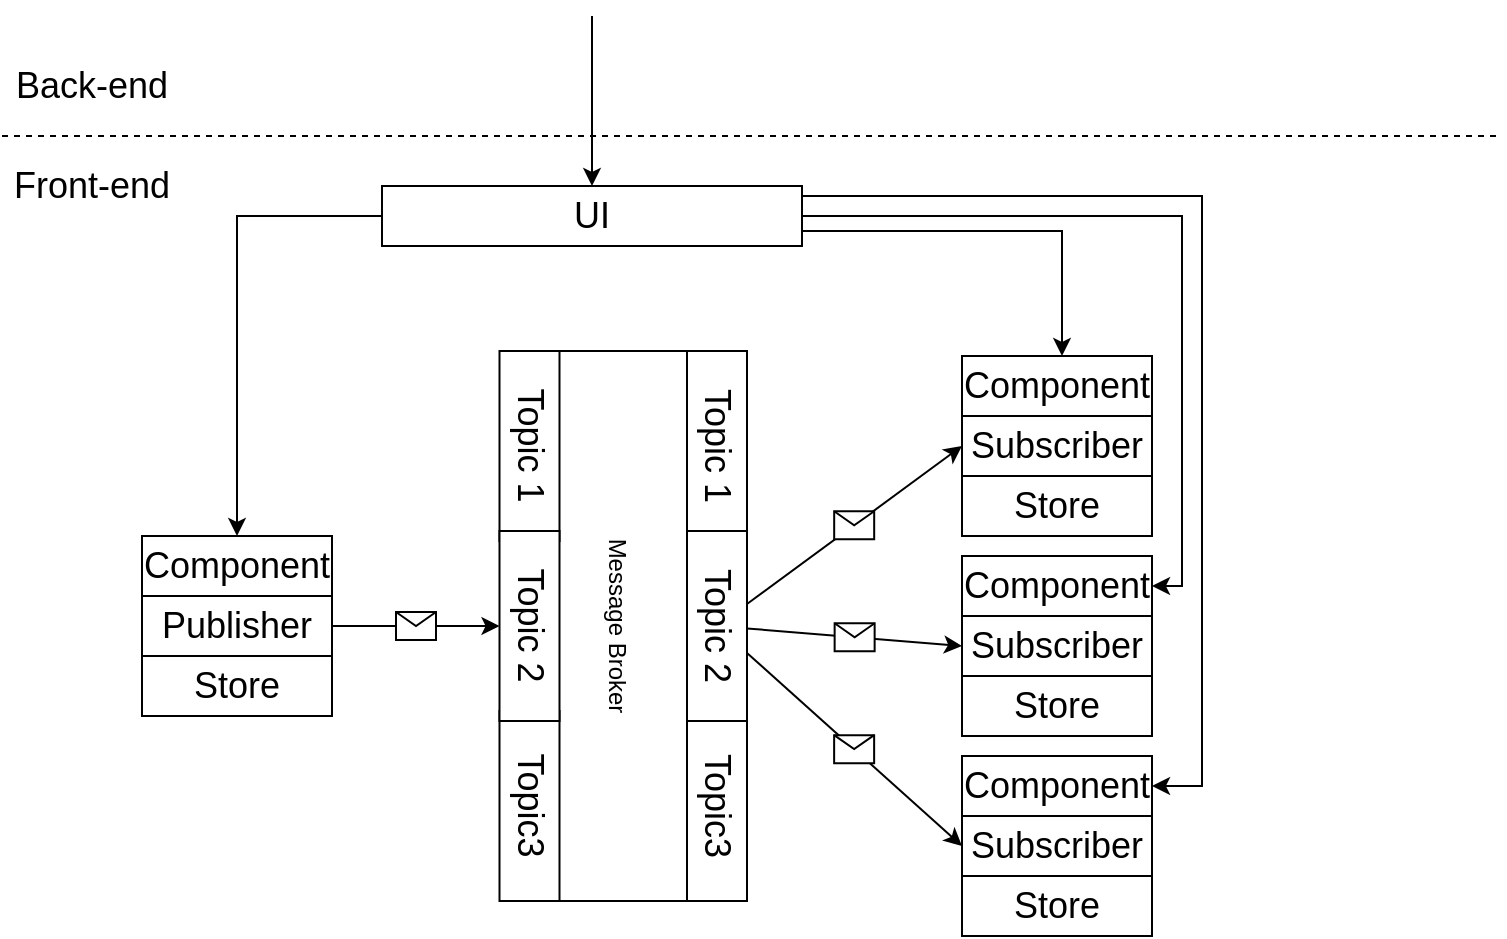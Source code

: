 <mxfile version="20.3.0" type="device"><diagram id="WWmHuTSvxTs2fTyWWiS5" name="Page-1"><mxGraphModel dx="1886" dy="1024" grid="1" gridSize="10" guides="1" tooltips="1" connect="1" arrows="1" fold="1" page="1" pageScale="1" pageWidth="850" pageHeight="1100" math="0" shadow="0"><root><mxCell id="0"/><mxCell id="1" parent="0"/><mxCell id="U5smv_vHdtkA6mjVoCkT-1" value="" style="endArrow=none;dashed=1;html=1;rounded=0;" parent="1" edge="1"><mxGeometry width="50" height="50" relative="1" as="geometry"><mxPoint x="60" y="250" as="sourcePoint"/><mxPoint x="810" y="250" as="targetPoint"/></mxGeometry></mxCell><mxCell id="U5smv_vHdtkA6mjVoCkT-2" value="Back-end" style="text;html=1;strokeColor=none;fillColor=none;align=center;verticalAlign=middle;whiteSpace=wrap;rounded=0;fontSize=18;" parent="1" vertex="1"><mxGeometry x="60" y="210" width="90" height="30" as="geometry"/></mxCell><mxCell id="U5smv_vHdtkA6mjVoCkT-4" value="" style="endArrow=classic;html=1;rounded=0;fontSize=18;" parent="1" target="U5smv_vHdtkA6mjVoCkT-6" edge="1"><mxGeometry width="50" height="50" relative="1" as="geometry"><mxPoint x="355" y="190" as="sourcePoint"/><mxPoint x="380" y="280" as="targetPoint"/></mxGeometry></mxCell><mxCell id="NDTT_XgojYarzYkNItdj-58" style="edgeStyle=orthogonalEdgeStyle;rounded=0;orthogonalLoop=1;jettySize=auto;html=1;" parent="1" source="U5smv_vHdtkA6mjVoCkT-6" target="NDTT_XgojYarzYkNItdj-62" edge="1"><mxGeometry relative="1" as="geometry"><mxPoint x="195" y="560" as="targetPoint"/><Array as="points"><mxPoint x="650" y="290"/><mxPoint x="650" y="475"/></Array></mxGeometry></mxCell><mxCell id="NDTT_XgojYarzYkNItdj-66" style="edgeStyle=orthogonalEdgeStyle;rounded=0;orthogonalLoop=1;jettySize=auto;html=1;" parent="1" source="U5smv_vHdtkA6mjVoCkT-6" target="NDTT_XgojYarzYkNItdj-65" edge="1"><mxGeometry relative="1" as="geometry"/></mxCell><mxCell id="NDTT_XgojYarzYkNItdj-74" style="edgeStyle=orthogonalEdgeStyle;rounded=0;orthogonalLoop=1;jettySize=auto;html=1;" parent="1" source="U5smv_vHdtkA6mjVoCkT-6" target="NDTT_XgojYarzYkNItdj-72" edge="1"><mxGeometry relative="1" as="geometry"><Array as="points"><mxPoint x="660" y="280"/><mxPoint x="660" y="575"/></Array></mxGeometry></mxCell><mxCell id="4NgispmV-xQ5pDrWMqpt-20" style="edgeStyle=orthogonalEdgeStyle;rounded=0;orthogonalLoop=1;jettySize=auto;html=1;exitX=1;exitY=0.75;exitDx=0;exitDy=0;" parent="1" source="U5smv_vHdtkA6mjVoCkT-6" target="NDTT_XgojYarzYkNItdj-69" edge="1"><mxGeometry relative="1" as="geometry"><Array as="points"><mxPoint x="590" y="298"/></Array></mxGeometry></mxCell><mxCell id="U5smv_vHdtkA6mjVoCkT-6" value="UI" style="rounded=0;whiteSpace=wrap;html=1;fontSize=18;" parent="1" vertex="1"><mxGeometry x="250" y="275" width="210" height="30" as="geometry"/></mxCell><mxCell id="U5smv_vHdtkA6mjVoCkT-9" value="Front-end" style="text;html=1;strokeColor=none;fillColor=none;align=center;verticalAlign=middle;whiteSpace=wrap;rounded=0;fontSize=18;" parent="1" vertex="1"><mxGeometry x="60" y="260" width="90" height="30" as="geometry"/></mxCell><mxCell id="NDTT_XgojYarzYkNItdj-26" value="Subscriber" style="rounded=0;whiteSpace=wrap;html=1;fontSize=18;" parent="1" vertex="1"><mxGeometry x="540" y="490" width="95" height="30" as="geometry"/></mxCell><mxCell id="NDTT_XgojYarzYkNItdj-61" value="Store" style="rounded=0;whiteSpace=wrap;html=1;fontSize=18;" parent="1" vertex="1"><mxGeometry x="540" y="520" width="95" height="30" as="geometry"/></mxCell><mxCell id="NDTT_XgojYarzYkNItdj-62" value="Component" style="rounded=0;whiteSpace=wrap;html=1;fontSize=18;" parent="1" vertex="1"><mxGeometry x="540" y="460" width="95" height="30" as="geometry"/></mxCell><mxCell id="NDTT_XgojYarzYkNItdj-63" value="Publisher" style="rounded=0;whiteSpace=wrap;html=1;fontSize=18;" parent="1" vertex="1"><mxGeometry x="130" y="480" width="95" height="30" as="geometry"/></mxCell><mxCell id="NDTT_XgojYarzYkNItdj-64" value="Store" style="rounded=0;whiteSpace=wrap;html=1;fontSize=18;" parent="1" vertex="1"><mxGeometry x="130" y="510" width="95" height="30" as="geometry"/></mxCell><mxCell id="NDTT_XgojYarzYkNItdj-65" value="Component" style="rounded=0;whiteSpace=wrap;html=1;fontSize=18;" parent="1" vertex="1"><mxGeometry x="130" y="450" width="95" height="30" as="geometry"/></mxCell><mxCell id="NDTT_XgojYarzYkNItdj-67" value="Subscriber" style="rounded=0;whiteSpace=wrap;html=1;fontSize=18;" parent="1" vertex="1"><mxGeometry x="540" y="390" width="95" height="30" as="geometry"/></mxCell><mxCell id="NDTT_XgojYarzYkNItdj-68" value="Store" style="rounded=0;whiteSpace=wrap;html=1;fontSize=18;" parent="1" vertex="1"><mxGeometry x="540" y="420" width="95" height="30" as="geometry"/></mxCell><mxCell id="NDTT_XgojYarzYkNItdj-69" value="Component" style="rounded=0;whiteSpace=wrap;html=1;fontSize=18;" parent="1" vertex="1"><mxGeometry x="540" y="360" width="95" height="30" as="geometry"/></mxCell><mxCell id="NDTT_XgojYarzYkNItdj-70" value="Subscriber" style="rounded=0;whiteSpace=wrap;html=1;fontSize=18;" parent="1" vertex="1"><mxGeometry x="540" y="590" width="95" height="30" as="geometry"/></mxCell><mxCell id="NDTT_XgojYarzYkNItdj-71" value="Store" style="rounded=0;whiteSpace=wrap;html=1;fontSize=18;" parent="1" vertex="1"><mxGeometry x="540" y="620" width="95" height="30" as="geometry"/></mxCell><mxCell id="NDTT_XgojYarzYkNItdj-72" value="Component" style="rounded=0;whiteSpace=wrap;html=1;fontSize=18;" parent="1" vertex="1"><mxGeometry x="540" y="560" width="95" height="30" as="geometry"/></mxCell><mxCell id="4NgispmV-xQ5pDrWMqpt-1" value="Message Broker" style="rounded=0;whiteSpace=wrap;html=1;direction=west;rotation=90;" parent="1" vertex="1"><mxGeometry x="230" y="458.75" width="275" height="72.5" as="geometry"/></mxCell><mxCell id="4NgispmV-xQ5pDrWMqpt-2" value="Topic 1" style="rounded=0;whiteSpace=wrap;html=1;fontSize=18;rotation=90;" parent="1" vertex="1"><mxGeometry x="276.25" y="390" width="95" height="30" as="geometry"/></mxCell><mxCell id="4NgispmV-xQ5pDrWMqpt-3" value="Topic3" style="rounded=0;whiteSpace=wrap;html=1;fontSize=18;rotation=90;" parent="1" vertex="1"><mxGeometry x="276.25" y="570" width="95" height="30" as="geometry"/></mxCell><mxCell id="4NgispmV-xQ5pDrWMqpt-4" value="Topic 2" style="rounded=0;whiteSpace=wrap;html=1;fontSize=18;rotation=90;" parent="1" vertex="1"><mxGeometry x="276.25" y="480" width="95" height="30" as="geometry"/></mxCell><mxCell id="4NgispmV-xQ5pDrWMqpt-5" value="" style="endArrow=classic;html=1;rounded=0;entryX=0;entryY=0.5;entryDx=0;entryDy=0;" parent="1" source="4NgispmV-xQ5pDrWMqpt-19" target="NDTT_XgojYarzYkNItdj-70" edge="1"><mxGeometry relative="1" as="geometry"><mxPoint x="440" y="500" as="sourcePoint"/><mxPoint x="540" y="500" as="targetPoint"/></mxGeometry></mxCell><mxCell id="4NgispmV-xQ5pDrWMqpt-6" value="" style="shape=message;html=1;outlineConnect=0;" parent="4NgispmV-xQ5pDrWMqpt-5" vertex="1"><mxGeometry width="20" height="14" relative="1" as="geometry"><mxPoint x="-10" y="-7" as="offset"/></mxGeometry></mxCell><mxCell id="4NgispmV-xQ5pDrWMqpt-7" value="" style="endArrow=classic;html=1;rounded=0;entryX=0;entryY=0.5;entryDx=0;entryDy=0;" parent="1" source="4NgispmV-xQ5pDrWMqpt-19" target="NDTT_XgojYarzYkNItdj-67" edge="1"><mxGeometry relative="1" as="geometry"><mxPoint x="440" y="500" as="sourcePoint"/><mxPoint x="540" y="500" as="targetPoint"/></mxGeometry></mxCell><mxCell id="4NgispmV-xQ5pDrWMqpt-8" value="" style="shape=message;html=1;outlineConnect=0;" parent="4NgispmV-xQ5pDrWMqpt-7" vertex="1"><mxGeometry width="20" height="14" relative="1" as="geometry"><mxPoint x="-10" y="-7" as="offset"/></mxGeometry></mxCell><mxCell id="4NgispmV-xQ5pDrWMqpt-11" value="" style="endArrow=classic;html=1;rounded=0;entryX=0;entryY=0.5;entryDx=0;entryDy=0;" parent="1" source="4NgispmV-xQ5pDrWMqpt-19" target="NDTT_XgojYarzYkNItdj-26" edge="1"><mxGeometry relative="1" as="geometry"><mxPoint x="648.75" y="523.494" as="sourcePoint"/><mxPoint x="412.5" y="499.77" as="targetPoint"/></mxGeometry></mxCell><mxCell id="4NgispmV-xQ5pDrWMqpt-12" value="" style="shape=message;html=1;outlineConnect=0;" parent="4NgispmV-xQ5pDrWMqpt-11" vertex="1"><mxGeometry width="20" height="14" relative="1" as="geometry"><mxPoint x="-10" y="-7" as="offset"/></mxGeometry></mxCell><mxCell id="4NgispmV-xQ5pDrWMqpt-15" value="" style="endArrow=classic;html=1;rounded=0;exitX=1;exitY=0.5;exitDx=0;exitDy=0;" parent="1" source="NDTT_XgojYarzYkNItdj-63" target="4NgispmV-xQ5pDrWMqpt-4" edge="1"><mxGeometry relative="1" as="geometry"><mxPoint x="480" y="350" as="sourcePoint"/><mxPoint x="580" y="350" as="targetPoint"/></mxGeometry></mxCell><mxCell id="4NgispmV-xQ5pDrWMqpt-16" value="" style="shape=message;html=1;outlineConnect=0;" parent="4NgispmV-xQ5pDrWMqpt-15" vertex="1"><mxGeometry width="20" height="14" relative="1" as="geometry"><mxPoint x="-10" y="-7" as="offset"/></mxGeometry></mxCell><mxCell id="4NgispmV-xQ5pDrWMqpt-17" value="Topic 1" style="rounded=0;whiteSpace=wrap;html=1;fontSize=18;rotation=90;" parent="1" vertex="1"><mxGeometry x="370" y="390" width="95" height="30" as="geometry"/></mxCell><mxCell id="4NgispmV-xQ5pDrWMqpt-18" value="Topic3" style="rounded=0;whiteSpace=wrap;html=1;fontSize=18;rotation=90;" parent="1" vertex="1"><mxGeometry x="370" y="570" width="95" height="30" as="geometry"/></mxCell><mxCell id="4NgispmV-xQ5pDrWMqpt-19" value="Topic 2" style="rounded=0;whiteSpace=wrap;html=1;fontSize=18;rotation=90;" parent="1" vertex="1"><mxGeometry x="370" y="480" width="95" height="30" as="geometry"/></mxCell></root></mxGraphModel></diagram></mxfile>